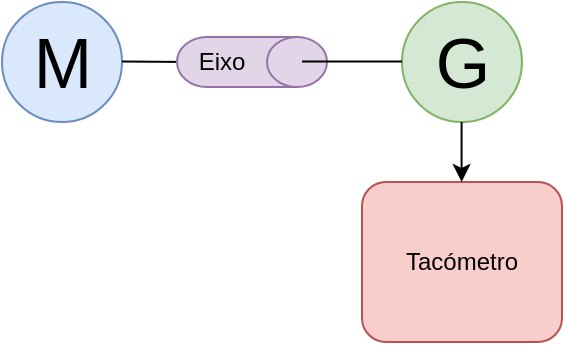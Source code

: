<mxfile version="14.1.8" type="device"><diagram id="XQ_mZPovyH3LKVwmBGUE" name="Página-1"><mxGraphModel dx="825" dy="345" grid="1" gridSize="10" guides="1" tooltips="1" connect="1" arrows="1" fold="1" page="1" pageScale="1" pageWidth="827" pageHeight="1169" math="0" shadow="0"><root><mxCell id="0"/><mxCell id="1" parent="0"/><mxCell id="9Me1sSk2NWJSLWHTAoEn-1" value="M" style="verticalLabelPosition=middle;shadow=0;dashed=0;align=center;html=1;verticalAlign=middle;strokeWidth=1;shape=ellipse;aspect=fixed;fontSize=35;fillColor=#dae8fc;strokeColor=#6c8ebf;" vertex="1" parent="1"><mxGeometry x="220" y="50" width="60" height="60" as="geometry"/></mxCell><mxCell id="9Me1sSk2NWJSLWHTAoEn-2" value="G" style="verticalLabelPosition=middle;shadow=0;dashed=0;align=center;html=1;verticalAlign=middle;strokeWidth=1;shape=ellipse;aspect=fixed;fontSize=35;fillColor=#d5e8d4;strokeColor=#82b366;" vertex="1" parent="1"><mxGeometry x="420" y="50" width="60" height="60" as="geometry"/></mxCell><mxCell id="9Me1sSk2NWJSLWHTAoEn-3" value="" style="endArrow=classic;html=1;" edge="1" parent="1"><mxGeometry width="50" height="50" relative="1" as="geometry"><mxPoint x="280" y="79.8" as="sourcePoint"/><mxPoint x="320" y="80" as="targetPoint"/></mxGeometry></mxCell><mxCell id="9Me1sSk2NWJSLWHTAoEn-5" value="Tacómetro" style="rounded=1;whiteSpace=wrap;html=1;fillColor=#f8cecc;strokeColor=#b85450;" vertex="1" parent="1"><mxGeometry x="400" y="140" width="100" height="80" as="geometry"/></mxCell><mxCell id="9Me1sSk2NWJSLWHTAoEn-6" value="" style="endArrow=classic;html=1;" edge="1" parent="1"><mxGeometry width="50" height="50" relative="1" as="geometry"><mxPoint x="449.8" y="110" as="sourcePoint"/><mxPoint x="449.8" y="140" as="targetPoint"/></mxGeometry></mxCell><mxCell id="9Me1sSk2NWJSLWHTAoEn-7" value="" style="shape=cylinder3;whiteSpace=wrap;html=1;boundedLbl=1;backgroundOutline=1;size=15;rotation=90;fillColor=#e1d5e7;strokeColor=#9673a6;" vertex="1" parent="1"><mxGeometry x="332.5" y="42.5" width="25" height="75" as="geometry"/></mxCell><mxCell id="9Me1sSk2NWJSLWHTAoEn-8" value="Eixo" style="text;html=1;strokeColor=none;fillColor=none;align=center;verticalAlign=middle;whiteSpace=wrap;rounded=0;" vertex="1" parent="1"><mxGeometry x="310" y="70" width="40" height="20" as="geometry"/></mxCell><mxCell id="9Me1sSk2NWJSLWHTAoEn-9" value="" style="endArrow=none;html=1;" edge="1" parent="1"><mxGeometry width="50" height="50" relative="1" as="geometry"><mxPoint x="370" y="79.8" as="sourcePoint"/><mxPoint x="420" y="79.8" as="targetPoint"/></mxGeometry></mxCell></root></mxGraphModel></diagram></mxfile>
